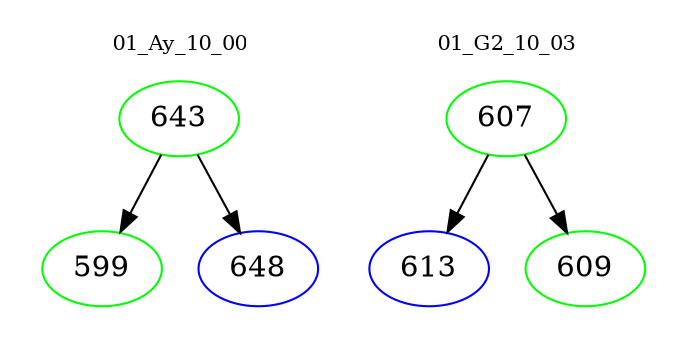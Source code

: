 digraph{
subgraph cluster_0 {
color = white
label = "01_Ay_10_00";
fontsize=10;
T0_643 [label="643", color="green"]
T0_643 -> T0_599 [color="black"]
T0_599 [label="599", color="green"]
T0_643 -> T0_648 [color="black"]
T0_648 [label="648", color="blue"]
}
subgraph cluster_1 {
color = white
label = "01_G2_10_03";
fontsize=10;
T1_607 [label="607", color="green"]
T1_607 -> T1_613 [color="black"]
T1_613 [label="613", color="blue"]
T1_607 -> T1_609 [color="black"]
T1_609 [label="609", color="green"]
}
}
